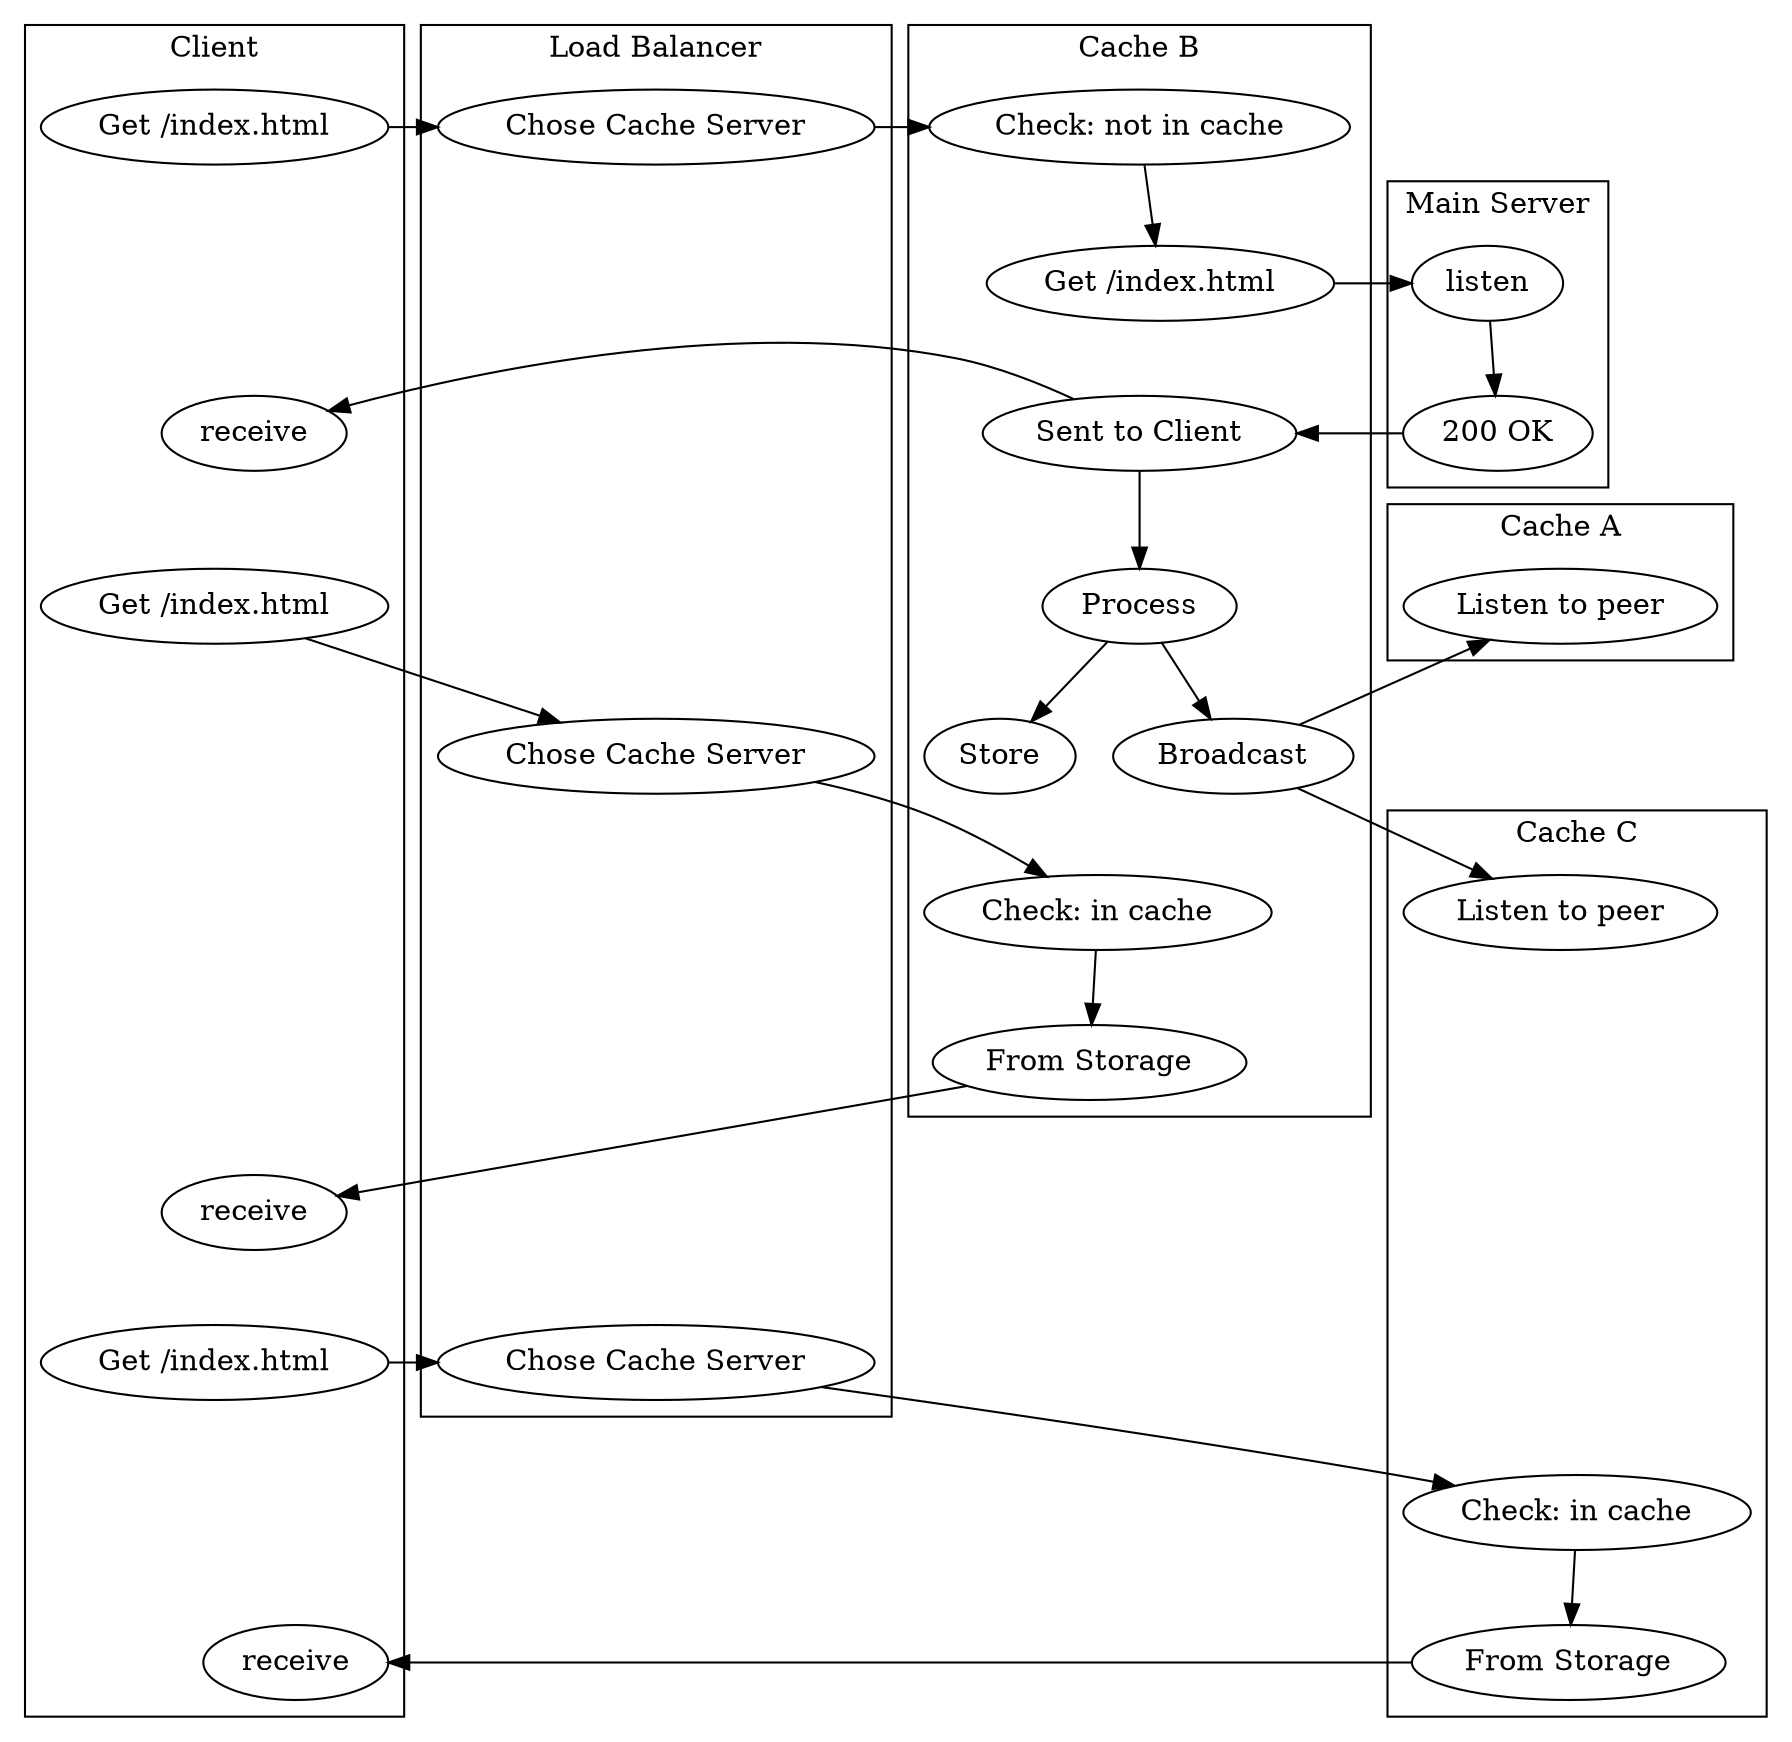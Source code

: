 digraph G {
  newrank=true;
  
  subgraph clusterClient{
      label="Client";
      request[label="Get /index.html"];
      receiveResponse[label="receive"];
      request2[label="Get /index.html"];
      receiveResponse2[label="receive"];
      request3[label="Get /index.html"];
      receiveResponse3[label="receive"];
    }

  subgraph clusterLoadBalancer{
     label="Load Balancer"
     chooseCacheB[label="Chose Cache Server"];
     chooseCacheB2[label="Chose Cache Server"];
     chooseCacheC[label="Chose Cache Server"];
    }

  subgraph clusterCacheB{
      label="Cache B";
      checkB[label="Check: not in cache"];
      requestToServer[label="Get /index.html"];
      sendToClient[label="Sent to Client"];
      process[label="Process"];
      store[label="Store"];
      broadcast[label="Broadcast"];
      checkB2[label="Check: in cache"];
      fromStorage[label="From Storage"];
    }

  subgraph clusterCacheA{
      label="Cache A";
      listenA[label="Listen to peer"];
      
    }
  
  subgraph clusterCacheC{
      label="Cache C";
      listenC[label="Listen to peer"];
      checkC[label="Check: in cache"];
      fromC[label="From Storage"];
    }

  subgraph clusterMain{
      label="Main Server";
      receiveRequest[label="listen"];
      response[label="200 OK"];
    }


  request->chooseCacheB->checkB->
  requestToServer->receiveRequest->
  response->sendToClient->{
    receiveResponse;
    process;
  }
  process->{
    store;
    broadcast;
    }
  broadcast->{
    listenA;
    listenC;
    }


  receiveResponse->request2[style=invis; color=transparent];
  store->checkB2[style=invis; color=transparent];
  request2->chooseCacheB2->checkB2->fromStorage->receiveResponse2;
  receiveResponse2->request3[style=invis; color=transparent];
  request3->chooseCacheC->checkC;
  checkC->fromC->receiveResponse3;
  {rank=same; fromC; receiveResponse3;}
  {rank=same; chooseCacheB; request; checkB;}
  {rank=same; requestToServer; receiveRequest;}
  {rank=same; response; sendToClient; receiveResponse;}
  //{rank=same; request2; chooseCacheB2; checkB2; }
  //{rank=same; fromStorage; receiveResponse2;}
  {rank=same; request3; chooseCacheC; }
  {rank=same; listenA; process;}

}
